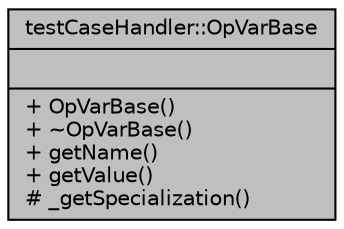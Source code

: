 digraph "testCaseHandler::OpVarBase"
{
 // INTERACTIVE_SVG=YES
 // LATEX_PDF_SIZE
  edge [fontname="Helvetica",fontsize="10",labelfontname="Helvetica",labelfontsize="10"];
  node [fontname="Helvetica",fontsize="10",shape=record];
  Node3 [label="{testCaseHandler::OpVarBase\n||+ OpVarBase()\l+ ~OpVarBase()\l+ getName()\l+ getValue()\l# _getSpecialization()\l}",height=0.2,width=0.4,color="black", fillcolor="grey75", style="filled", fontcolor="black",tooltip=" "];
}
